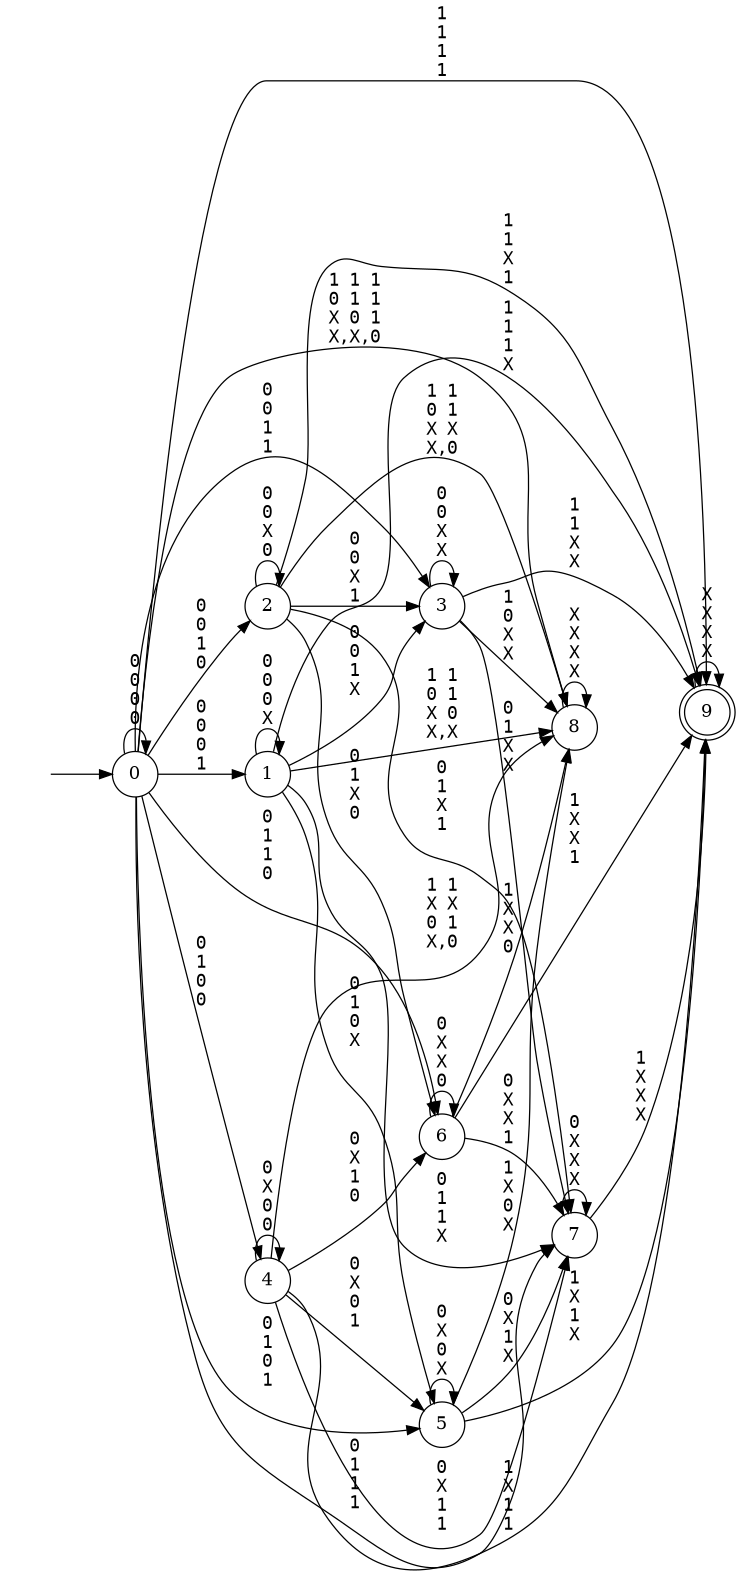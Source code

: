 digraph MONA_DFA {
 rankdir = LR;
 center = true;
 size = "7.5,10.5";
 edge [fontname = Courier];
 node [height = .5, width = .5];
 node [shape = doublecircle]; 9
 node [shape = circle]; 0 1 2 3 4 5 6 7 8
 node [shape = box];
 init [shape = plaintext, label = ""];
 init -> 0;
 0 -> 0 [label="0\n0\n0\n0"];
 0 -> 1 [label="0\n0\n0\n1"];
 0 -> 2 [label="0\n0\n1\n0"];
 0 -> 3 [label="0\n0\n1\n1"];
 0 -> 4 [label="0\n1\n0\n0"];
 0 -> 5 [label="0\n1\n0\n1"];
 0 -> 6 [label="0\n1\n1\n0"];
 0 -> 7 [label="0\n1\n1\n1"];
 0 -> 8 [label="1 1 1\n0 1 1\nX 0 1\nX,X,0"];
 0 -> 9 [label="1\n1\n1\n1"];
 1 -> 1 [label="0\n0\n0\nX"];
 1 -> 3 [label="0\n0\n1\nX"];
 1 -> 5 [label="0\n1\n0\nX"];
 1 -> 7 [label="0\n1\n1\nX"];
 1 -> 8 [label="1 1\n0 1\nX 0\nX,X"];
 1 -> 9 [label="1\n1\n1\nX"];
 2 -> 2 [label="0\n0\nX\n0"];
 2 -> 3 [label="0\n0\nX\n1"];
 2 -> 6 [label="0\n1\nX\n0"];
 2 -> 7 [label="0\n1\nX\n1"];
 2 -> 8 [label="1 1\n0 1\nX X\nX,0"];
 2 -> 9 [label="1\n1\nX\n1"];
 3 -> 3 [label="0\n0\nX\nX"];
 3 -> 7 [label="0\n1\nX\nX"];
 3 -> 8 [label="1\n0\nX\nX"];
 3 -> 9 [label="1\n1\nX\nX"];
 4 -> 4 [label="0\nX\n0\n0"];
 4 -> 5 [label="0\nX\n0\n1"];
 4 -> 6 [label="0\nX\n1\n0"];
 4 -> 7 [label="0\nX\n1\n1"];
 4 -> 8 [label="1 1\nX X\n0 1\nX,0"];
 4 -> 9 [label="1\nX\n1\n1"];
 5 -> 5 [label="0\nX\n0\nX"];
 5 -> 7 [label="0\nX\n1\nX"];
 5 -> 8 [label="1\nX\n0\nX"];
 5 -> 9 [label="1\nX\n1\nX"];
 6 -> 6 [label="0\nX\nX\n0"];
 6 -> 7 [label="0\nX\nX\n1"];
 6 -> 8 [label="1\nX\nX\n0"];
 6 -> 9 [label="1\nX\nX\n1"];
 7 -> 7 [label="0\nX\nX\nX"];
 7 -> 9 [label="1\nX\nX\nX"];
 8 -> 8 [label="X\nX\nX\nX"];
 9 -> 9 [label="X\nX\nX\nX"];
}
